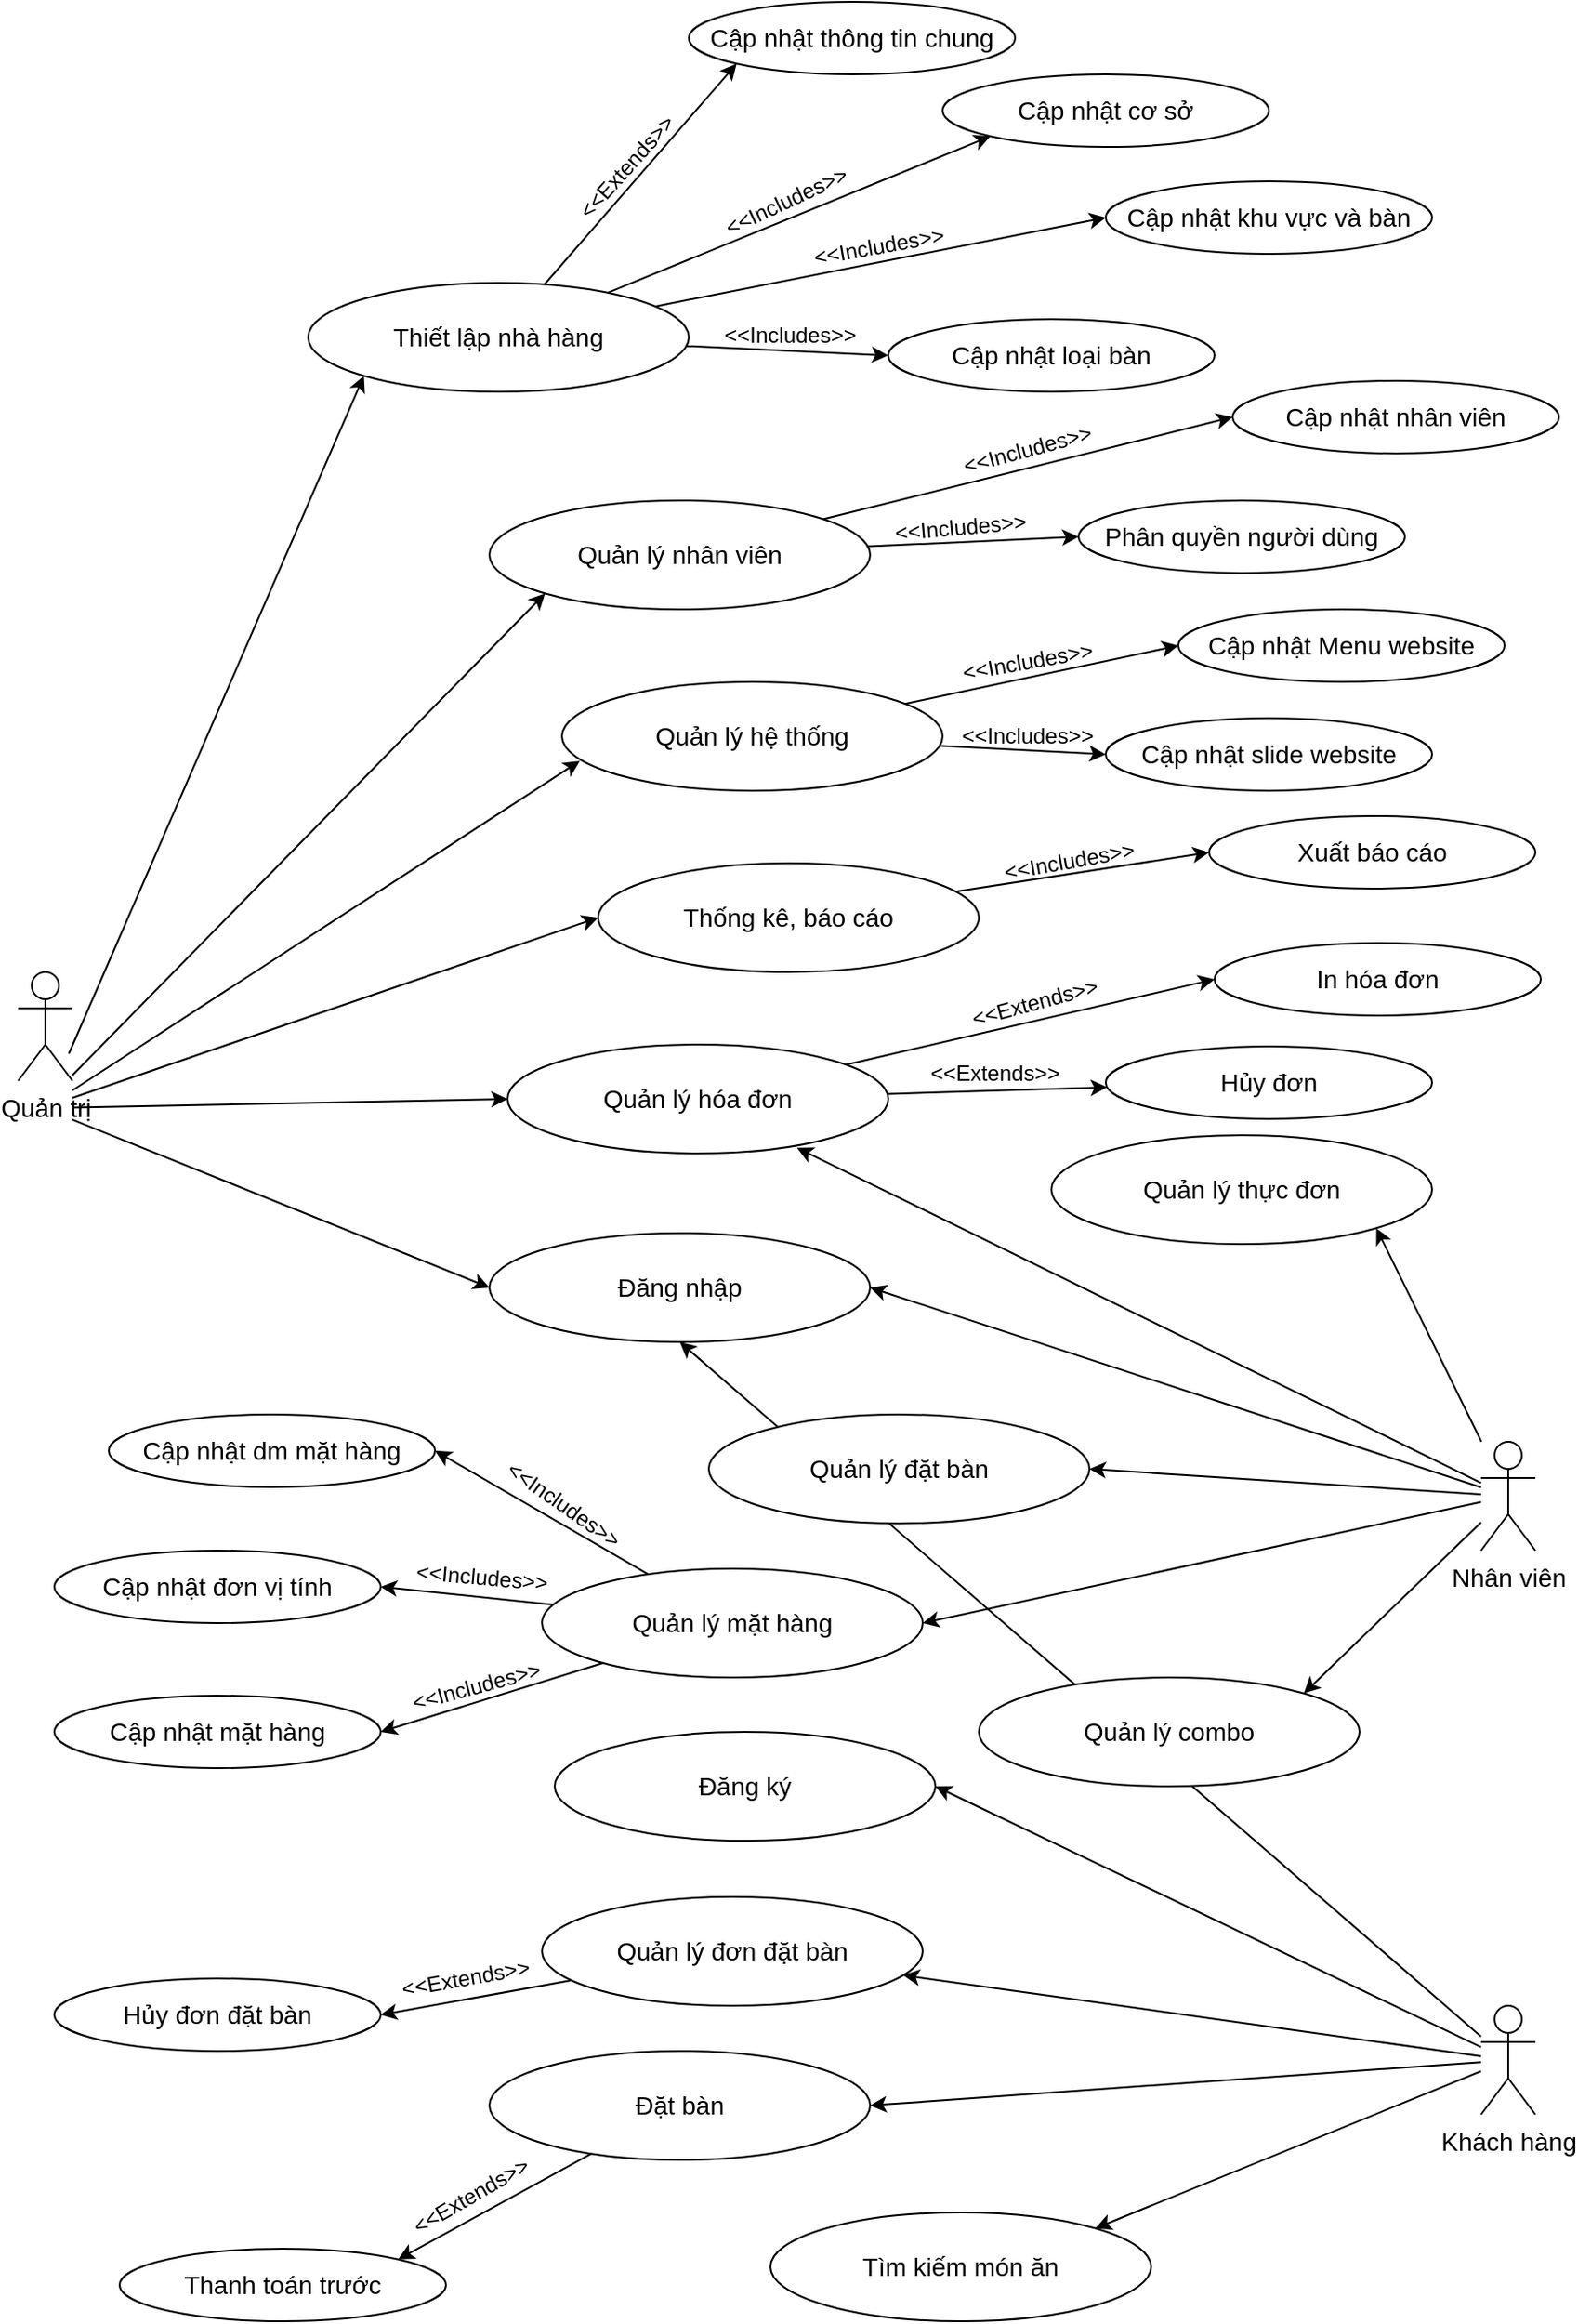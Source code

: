 <mxfile version="21.3.6" type="device">
  <diagram name="Trang-1" id="S5qEE1ozxj-i4MaadB1z">
    <mxGraphModel dx="1138" dy="588" grid="1" gridSize="10" guides="1" tooltips="1" connect="1" arrows="1" fold="1" page="1" pageScale="1" pageWidth="900" pageHeight="1300" math="0" shadow="0">
      <root>
        <mxCell id="0" />
        <mxCell id="1" parent="0" />
        <mxCell id="AF-HmIzR10IM6tgfzZtX-7" style="rounded=0;orthogonalLoop=1;jettySize=auto;html=1;entryX=0;entryY=0.5;entryDx=0;entryDy=0;fontSize=14;" parent="1" target="AF-HmIzR10IM6tgfzZtX-6" edge="1">
          <mxGeometry relative="1" as="geometry">
            <mxPoint x="50" y="637.429" as="sourcePoint" />
          </mxGeometry>
        </mxCell>
        <mxCell id="AF-HmIzR10IM6tgfzZtX-22" style="edgeStyle=none;rounded=0;orthogonalLoop=1;jettySize=auto;html=1;entryX=0;entryY=1;entryDx=0;entryDy=0;fontSize=14;" parent="1" target="AF-HmIzR10IM6tgfzZtX-10" edge="1">
          <mxGeometry relative="1" as="geometry">
            <mxPoint x="48.003" y="601" as="sourcePoint" />
          </mxGeometry>
        </mxCell>
        <mxCell id="AF-HmIzR10IM6tgfzZtX-26" style="edgeStyle=none;rounded=0;orthogonalLoop=1;jettySize=auto;html=1;entryX=0;entryY=1;entryDx=0;entryDy=0;fontSize=14;" parent="1" target="AF-HmIzR10IM6tgfzZtX-12" edge="1">
          <mxGeometry relative="1" as="geometry">
            <mxPoint x="50" y="612.882" as="sourcePoint" />
          </mxGeometry>
        </mxCell>
        <mxCell id="AF-HmIzR10IM6tgfzZtX-36" style="edgeStyle=none;rounded=0;orthogonalLoop=1;jettySize=auto;html=1;entryX=0.047;entryY=0.727;entryDx=0;entryDy=0;entryPerimeter=0;fontSize=14;" parent="1" target="AF-HmIzR10IM6tgfzZtX-11" edge="1">
          <mxGeometry relative="1" as="geometry">
            <mxPoint x="50" y="621.265" as="sourcePoint" />
          </mxGeometry>
        </mxCell>
        <mxCell id="AF-HmIzR10IM6tgfzZtX-39" style="edgeStyle=none;rounded=0;orthogonalLoop=1;jettySize=auto;html=1;entryX=0;entryY=0.5;entryDx=0;entryDy=0;fontSize=14;" parent="1" target="AF-HmIzR10IM6tgfzZtX-37" edge="1">
          <mxGeometry relative="1" as="geometry">
            <mxPoint x="50" y="625.344" as="sourcePoint" />
          </mxGeometry>
        </mxCell>
        <mxCell id="AF-HmIzR10IM6tgfzZtX-69" style="edgeStyle=none;rounded=0;orthogonalLoop=1;jettySize=auto;html=1;entryX=0;entryY=0.5;entryDx=0;entryDy=0;fontSize=14;" parent="1" target="AF-HmIzR10IM6tgfzZtX-65" edge="1">
          <mxGeometry relative="1" as="geometry">
            <mxPoint x="50" y="630.706" as="sourcePoint" />
          </mxGeometry>
        </mxCell>
        <mxCell id="AF-HmIzR10IM6tgfzZtX-1" value="Quản trị" style="shape=umlActor;verticalLabelPosition=bottom;verticalAlign=top;html=1;fontSize=14;" parent="1" vertex="1">
          <mxGeometry x="20" y="556" width="30" height="60" as="geometry" />
        </mxCell>
        <mxCell id="AF-HmIzR10IM6tgfzZtX-8" style="rounded=0;orthogonalLoop=1;jettySize=auto;html=1;entryX=1;entryY=0.5;entryDx=0;entryDy=0;fontSize=14;" parent="1" source="AF-HmIzR10IM6tgfzZtX-2" target="AF-HmIzR10IM6tgfzZtX-6" edge="1">
          <mxGeometry relative="1" as="geometry" />
        </mxCell>
        <mxCell id="AF-HmIzR10IM6tgfzZtX-47" style="edgeStyle=none;rounded=0;orthogonalLoop=1;jettySize=auto;html=1;entryX=1;entryY=0.5;entryDx=0;entryDy=0;fontSize=14;" parent="1" source="AF-HmIzR10IM6tgfzZtX-2" target="AF-HmIzR10IM6tgfzZtX-42" edge="1">
          <mxGeometry relative="1" as="geometry" />
        </mxCell>
        <mxCell id="AF-HmIzR10IM6tgfzZtX-55" style="edgeStyle=none;rounded=0;orthogonalLoop=1;jettySize=auto;html=1;entryX=1;entryY=0;entryDx=0;entryDy=0;fontSize=14;" parent="1" source="AF-HmIzR10IM6tgfzZtX-2" target="AF-HmIzR10IM6tgfzZtX-53" edge="1">
          <mxGeometry relative="1" as="geometry" />
        </mxCell>
        <mxCell id="AF-HmIzR10IM6tgfzZtX-64" style="edgeStyle=none;rounded=0;orthogonalLoop=1;jettySize=auto;html=1;entryX=1;entryY=0.5;entryDx=0;entryDy=0;fontSize=14;" parent="1" source="AF-HmIzR10IM6tgfzZtX-2" target="AF-HmIzR10IM6tgfzZtX-60" edge="1">
          <mxGeometry relative="1" as="geometry" />
        </mxCell>
        <mxCell id="AF-HmIzR10IM6tgfzZtX-68" style="edgeStyle=none;rounded=0;orthogonalLoop=1;jettySize=auto;html=1;entryX=0.76;entryY=0.948;entryDx=0;entryDy=0;fontSize=14;entryPerimeter=0;" parent="1" source="AF-HmIzR10IM6tgfzZtX-2" target="AF-HmIzR10IM6tgfzZtX-65" edge="1">
          <mxGeometry relative="1" as="geometry">
            <mxPoint x="469.581" y="653.598" as="targetPoint" />
          </mxGeometry>
        </mxCell>
        <mxCell id="AF-HmIzR10IM6tgfzZtX-71" style="edgeStyle=none;rounded=0;orthogonalLoop=1;jettySize=auto;html=1;entryX=1;entryY=1;entryDx=0;entryDy=0;fontSize=14;" parent="1" source="AF-HmIzR10IM6tgfzZtX-2" target="AF-HmIzR10IM6tgfzZtX-43" edge="1">
          <mxGeometry relative="1" as="geometry" />
        </mxCell>
        <mxCell id="AF-HmIzR10IM6tgfzZtX-2" value="Nhân viên" style="shape=umlActor;verticalLabelPosition=bottom;verticalAlign=top;html=1;fontSize=14;" parent="1" vertex="1">
          <mxGeometry x="827" y="815" width="30" height="60" as="geometry" />
        </mxCell>
        <mxCell id="AF-HmIzR10IM6tgfzZtX-74" style="edgeStyle=none;rounded=0;orthogonalLoop=1;jettySize=auto;html=1;entryX=1;entryY=0.5;entryDx=0;entryDy=0;fontSize=14;" parent="1" source="AF-HmIzR10IM6tgfzZtX-3" target="AF-HmIzR10IM6tgfzZtX-72" edge="1">
          <mxGeometry relative="1" as="geometry" />
        </mxCell>
        <mxCell id="AF-HmIzR10IM6tgfzZtX-78" style="edgeStyle=none;rounded=0;orthogonalLoop=1;jettySize=auto;html=1;entryX=1;entryY=0.5;entryDx=0;entryDy=0;fontSize=14;" parent="1" source="AF-HmIzR10IM6tgfzZtX-3" target="AF-HmIzR10IM6tgfzZtX-73" edge="1">
          <mxGeometry relative="1" as="geometry" />
        </mxCell>
        <mxCell id="AF-HmIzR10IM6tgfzZtX-80" style="edgeStyle=none;rounded=0;orthogonalLoop=1;jettySize=auto;html=1;entryX=1;entryY=0;entryDx=0;entryDy=0;fontSize=14;" parent="1" source="AF-HmIzR10IM6tgfzZtX-3" target="AF-HmIzR10IM6tgfzZtX-79" edge="1">
          <mxGeometry relative="1" as="geometry" />
        </mxCell>
        <mxCell id="JH56MXZsqnYbt68CLzrr-2" style="rounded=0;orthogonalLoop=1;jettySize=auto;html=1;" edge="1" parent="1" source="AF-HmIzR10IM6tgfzZtX-3" target="JH56MXZsqnYbt68CLzrr-1">
          <mxGeometry relative="1" as="geometry" />
        </mxCell>
        <mxCell id="JH56MXZsqnYbt68CLzrr-6" style="rounded=0;orthogonalLoop=1;jettySize=auto;html=1;entryX=0.5;entryY=1;entryDx=0;entryDy=0;" edge="1" parent="1" source="AF-HmIzR10IM6tgfzZtX-3" target="AF-HmIzR10IM6tgfzZtX-6">
          <mxGeometry relative="1" as="geometry" />
        </mxCell>
        <mxCell id="AF-HmIzR10IM6tgfzZtX-3" value="Khách hàng" style="shape=umlActor;verticalLabelPosition=bottom;verticalAlign=top;html=1;fontSize=14;" parent="1" vertex="1">
          <mxGeometry x="827" y="1126" width="30" height="60" as="geometry" />
        </mxCell>
        <mxCell id="AF-HmIzR10IM6tgfzZtX-6" value="Đăng nhập" style="ellipse;whiteSpace=wrap;html=1;fontSize=14;" parent="1" vertex="1">
          <mxGeometry x="280" y="700" width="210" height="60" as="geometry" />
        </mxCell>
        <mxCell id="AF-HmIzR10IM6tgfzZtX-18" style="rounded=0;orthogonalLoop=1;jettySize=auto;html=1;entryX=0;entryY=1;entryDx=0;entryDy=0;fontSize=14;" parent="1" source="AF-HmIzR10IM6tgfzZtX-10" target="AF-HmIzR10IM6tgfzZtX-13" edge="1">
          <mxGeometry relative="1" as="geometry">
            <mxPoint x="436.684" y="100.214" as="targetPoint" />
          </mxGeometry>
        </mxCell>
        <mxCell id="AF-HmIzR10IM6tgfzZtX-19" style="rounded=0;orthogonalLoop=1;jettySize=auto;html=1;entryX=0;entryY=1;entryDx=0;entryDy=0;fontSize=14;" parent="1" source="AF-HmIzR10IM6tgfzZtX-10" target="AF-HmIzR10IM6tgfzZtX-14" edge="1">
          <mxGeometry relative="1" as="geometry" />
        </mxCell>
        <mxCell id="AF-HmIzR10IM6tgfzZtX-20" style="edgeStyle=none;rounded=0;orthogonalLoop=1;jettySize=auto;html=1;entryX=0;entryY=0.5;entryDx=0;entryDy=0;fontSize=14;" parent="1" source="AF-HmIzR10IM6tgfzZtX-10" target="AF-HmIzR10IM6tgfzZtX-15" edge="1">
          <mxGeometry relative="1" as="geometry" />
        </mxCell>
        <mxCell id="AF-HmIzR10IM6tgfzZtX-21" style="edgeStyle=none;rounded=0;orthogonalLoop=1;jettySize=auto;html=1;entryX=0;entryY=0.5;entryDx=0;entryDy=0;fontSize=14;" parent="1" source="AF-HmIzR10IM6tgfzZtX-10" target="AF-HmIzR10IM6tgfzZtX-17" edge="1">
          <mxGeometry relative="1" as="geometry" />
        </mxCell>
        <mxCell id="AF-HmIzR10IM6tgfzZtX-10" value="Thiết lập nhà hàng" style="ellipse;whiteSpace=wrap;html=1;fontSize=14;" parent="1" vertex="1">
          <mxGeometry x="180" y="176" width="210" height="60" as="geometry" />
        </mxCell>
        <mxCell id="AF-HmIzR10IM6tgfzZtX-31" style="edgeStyle=none;rounded=0;orthogonalLoop=1;jettySize=auto;html=1;entryX=0;entryY=0.5;entryDx=0;entryDy=0;fontSize=14;" parent="1" source="AF-HmIzR10IM6tgfzZtX-11" target="AF-HmIzR10IM6tgfzZtX-29" edge="1">
          <mxGeometry relative="1" as="geometry" />
        </mxCell>
        <mxCell id="AF-HmIzR10IM6tgfzZtX-32" style="edgeStyle=none;rounded=0;orthogonalLoop=1;jettySize=auto;html=1;entryX=0;entryY=0.5;entryDx=0;entryDy=0;fontSize=14;" parent="1" source="AF-HmIzR10IM6tgfzZtX-11" target="AF-HmIzR10IM6tgfzZtX-30" edge="1">
          <mxGeometry relative="1" as="geometry" />
        </mxCell>
        <mxCell id="AF-HmIzR10IM6tgfzZtX-11" value="Quản lý hệ thống" style="ellipse;whiteSpace=wrap;html=1;fontSize=14;" parent="1" vertex="1">
          <mxGeometry x="320" y="396" width="210" height="60" as="geometry" />
        </mxCell>
        <mxCell id="AF-HmIzR10IM6tgfzZtX-27" style="edgeStyle=none;rounded=0;orthogonalLoop=1;jettySize=auto;html=1;entryX=0;entryY=0.5;entryDx=0;entryDy=0;fontSize=14;" parent="1" source="AF-HmIzR10IM6tgfzZtX-12" target="AF-HmIzR10IM6tgfzZtX-23" edge="1">
          <mxGeometry relative="1" as="geometry" />
        </mxCell>
        <mxCell id="AF-HmIzR10IM6tgfzZtX-28" style="edgeStyle=none;rounded=0;orthogonalLoop=1;jettySize=auto;html=1;entryX=0;entryY=0.5;entryDx=0;entryDy=0;fontSize=14;" parent="1" source="AF-HmIzR10IM6tgfzZtX-12" target="AF-HmIzR10IM6tgfzZtX-25" edge="1">
          <mxGeometry relative="1" as="geometry" />
        </mxCell>
        <mxCell id="AF-HmIzR10IM6tgfzZtX-12" value="Quản lý nhân viên" style="ellipse;whiteSpace=wrap;html=1;fontSize=14;" parent="1" vertex="1">
          <mxGeometry x="280" y="296" width="210" height="60" as="geometry" />
        </mxCell>
        <mxCell id="AF-HmIzR10IM6tgfzZtX-13" value="Cập nhật thông tin chung" style="ellipse;whiteSpace=wrap;html=1;fontSize=14;" parent="1" vertex="1">
          <mxGeometry x="390" y="21" width="180" height="40" as="geometry" />
        </mxCell>
        <mxCell id="AF-HmIzR10IM6tgfzZtX-14" value="Cập nhật cơ sở" style="ellipse;whiteSpace=wrap;html=1;fontSize=14;" parent="1" vertex="1">
          <mxGeometry x="530" y="61" width="180" height="40" as="geometry" />
        </mxCell>
        <mxCell id="AF-HmIzR10IM6tgfzZtX-15" value="Cập nhật khu vực và bàn" style="ellipse;whiteSpace=wrap;html=1;fontSize=14;" parent="1" vertex="1">
          <mxGeometry x="620" y="120" width="180" height="40" as="geometry" />
        </mxCell>
        <mxCell id="AF-HmIzR10IM6tgfzZtX-17" value="Cập nhật loại bàn" style="ellipse;whiteSpace=wrap;html=1;fontSize=14;" parent="1" vertex="1">
          <mxGeometry x="500" y="196" width="180" height="40" as="geometry" />
        </mxCell>
        <mxCell id="AF-HmIzR10IM6tgfzZtX-23" value="Cập nhật nhân viên" style="ellipse;whiteSpace=wrap;html=1;fontSize=14;" parent="1" vertex="1">
          <mxGeometry x="690" y="230" width="180" height="40" as="geometry" />
        </mxCell>
        <mxCell id="AF-HmIzR10IM6tgfzZtX-25" value="Phân quyền người dùng" style="ellipse;whiteSpace=wrap;html=1;fontSize=14;" parent="1" vertex="1">
          <mxGeometry x="605" y="296" width="180" height="40" as="geometry" />
        </mxCell>
        <mxCell id="AF-HmIzR10IM6tgfzZtX-29" value="Cập nhật Menu website" style="ellipse;whiteSpace=wrap;html=1;fontSize=14;" parent="1" vertex="1">
          <mxGeometry x="660" y="356" width="180" height="40" as="geometry" />
        </mxCell>
        <mxCell id="AF-HmIzR10IM6tgfzZtX-30" value="Cập nhật slide website" style="ellipse;whiteSpace=wrap;html=1;fontSize=14;" parent="1" vertex="1">
          <mxGeometry x="620" y="416" width="180" height="40" as="geometry" />
        </mxCell>
        <mxCell id="AF-HmIzR10IM6tgfzZtX-41" style="edgeStyle=none;rounded=0;orthogonalLoop=1;jettySize=auto;html=1;entryX=0;entryY=0.5;entryDx=0;entryDy=0;fontSize=14;" parent="1" source="AF-HmIzR10IM6tgfzZtX-37" target="AF-HmIzR10IM6tgfzZtX-40" edge="1">
          <mxGeometry relative="1" as="geometry" />
        </mxCell>
        <mxCell id="AF-HmIzR10IM6tgfzZtX-37" value="Thống kê, báo cáo" style="ellipse;whiteSpace=wrap;html=1;fontSize=14;" parent="1" vertex="1">
          <mxGeometry x="340" y="496" width="210" height="60" as="geometry" />
        </mxCell>
        <mxCell id="AF-HmIzR10IM6tgfzZtX-40" value="Xuất báo cáo" style="ellipse;whiteSpace=wrap;html=1;fontSize=14;" parent="1" vertex="1">
          <mxGeometry x="677" y="470" width="180" height="40" as="geometry" />
        </mxCell>
        <mxCell id="AF-HmIzR10IM6tgfzZtX-48" style="edgeStyle=none;rounded=0;orthogonalLoop=1;jettySize=auto;html=1;entryX=1;entryY=0.5;entryDx=0;entryDy=0;fontSize=14;" parent="1" source="AF-HmIzR10IM6tgfzZtX-42" target="AF-HmIzR10IM6tgfzZtX-44" edge="1">
          <mxGeometry relative="1" as="geometry" />
        </mxCell>
        <mxCell id="AF-HmIzR10IM6tgfzZtX-49" style="edgeStyle=none;rounded=0;orthogonalLoop=1;jettySize=auto;html=1;entryX=1;entryY=0.5;entryDx=0;entryDy=0;fontSize=14;" parent="1" source="AF-HmIzR10IM6tgfzZtX-42" target="AF-HmIzR10IM6tgfzZtX-46" edge="1">
          <mxGeometry relative="1" as="geometry" />
        </mxCell>
        <mxCell id="AF-HmIzR10IM6tgfzZtX-50" style="edgeStyle=none;rounded=0;orthogonalLoop=1;jettySize=auto;html=1;entryX=1;entryY=0.5;entryDx=0;entryDy=0;fontSize=14;" parent="1" source="AF-HmIzR10IM6tgfzZtX-42" target="AF-HmIzR10IM6tgfzZtX-45" edge="1">
          <mxGeometry relative="1" as="geometry" />
        </mxCell>
        <mxCell id="AF-HmIzR10IM6tgfzZtX-42" value="Quản lý mặt hàng" style="ellipse;whiteSpace=wrap;html=1;fontSize=14;" parent="1" vertex="1">
          <mxGeometry x="309" y="885" width="210" height="60" as="geometry" />
        </mxCell>
        <mxCell id="AF-HmIzR10IM6tgfzZtX-43" value="Quản lý thực đơn" style="ellipse;whiteSpace=wrap;html=1;fontSize=14;" parent="1" vertex="1">
          <mxGeometry x="590" y="646" width="210" height="60" as="geometry" />
        </mxCell>
        <mxCell id="AF-HmIzR10IM6tgfzZtX-44" value="Cập nhật dm mặt hàng" style="ellipse;whiteSpace=wrap;html=1;fontSize=14;" parent="1" vertex="1">
          <mxGeometry x="70" y="800" width="180" height="40" as="geometry" />
        </mxCell>
        <mxCell id="AF-HmIzR10IM6tgfzZtX-45" value="Cập nhật đơn vị tính" style="ellipse;whiteSpace=wrap;html=1;fontSize=14;" parent="1" vertex="1">
          <mxGeometry x="40" y="875" width="180" height="40" as="geometry" />
        </mxCell>
        <mxCell id="AF-HmIzR10IM6tgfzZtX-46" value="Cập nhật mặt hàng" style="ellipse;whiteSpace=wrap;html=1;fontSize=14;" parent="1" vertex="1">
          <mxGeometry x="40" y="955" width="180" height="40" as="geometry" />
        </mxCell>
        <mxCell id="AF-HmIzR10IM6tgfzZtX-53" value="Quản lý combo" style="ellipse;whiteSpace=wrap;html=1;fontSize=14;" parent="1" vertex="1">
          <mxGeometry x="550" y="945" width="210" height="60" as="geometry" />
        </mxCell>
        <mxCell id="AF-HmIzR10IM6tgfzZtX-60" value="Quản lý đặt bàn" style="ellipse;whiteSpace=wrap;html=1;fontSize=14;" parent="1" vertex="1">
          <mxGeometry x="401" y="800" width="210" height="60" as="geometry" />
        </mxCell>
        <mxCell id="AF-HmIzR10IM6tgfzZtX-70" style="edgeStyle=none;rounded=0;orthogonalLoop=1;jettySize=auto;html=1;entryX=0;entryY=0.5;entryDx=0;entryDy=0;fontSize=14;" parent="1" source="AF-HmIzR10IM6tgfzZtX-65" target="AF-HmIzR10IM6tgfzZtX-66" edge="1">
          <mxGeometry relative="1" as="geometry" />
        </mxCell>
        <mxCell id="CL8UPqSGpkxzdZZR_zWG-2" style="rounded=0;orthogonalLoop=1;jettySize=auto;html=1;" parent="1" source="AF-HmIzR10IM6tgfzZtX-65" target="CL8UPqSGpkxzdZZR_zWG-1" edge="1">
          <mxGeometry relative="1" as="geometry" />
        </mxCell>
        <mxCell id="AF-HmIzR10IM6tgfzZtX-65" value="Quản lý hóa đơn" style="ellipse;whiteSpace=wrap;html=1;fontSize=14;" parent="1" vertex="1">
          <mxGeometry x="290" y="596" width="210" height="60" as="geometry" />
        </mxCell>
        <mxCell id="AF-HmIzR10IM6tgfzZtX-66" value="In hóa đơn" style="ellipse;whiteSpace=wrap;html=1;fontSize=14;" parent="1" vertex="1">
          <mxGeometry x="680" y="540" width="180" height="40" as="geometry" />
        </mxCell>
        <mxCell id="AF-HmIzR10IM6tgfzZtX-77" style="edgeStyle=none;rounded=0;orthogonalLoop=1;jettySize=auto;html=1;entryX=1;entryY=0;entryDx=0;entryDy=0;fontSize=14;" parent="1" source="AF-HmIzR10IM6tgfzZtX-72" target="AF-HmIzR10IM6tgfzZtX-75" edge="1">
          <mxGeometry relative="1" as="geometry" />
        </mxCell>
        <mxCell id="AF-HmIzR10IM6tgfzZtX-72" value="Đặt bàn" style="ellipse;whiteSpace=wrap;html=1;fontSize=14;" parent="1" vertex="1">
          <mxGeometry x="280" y="1151" width="210" height="60" as="geometry" />
        </mxCell>
        <mxCell id="AF-HmIzR10IM6tgfzZtX-73" value="Đăng ký" style="ellipse;whiteSpace=wrap;html=1;fontSize=14;" parent="1" vertex="1">
          <mxGeometry x="316" y="975" width="210" height="60" as="geometry" />
        </mxCell>
        <mxCell id="AF-HmIzR10IM6tgfzZtX-75" value="Thanh toán trước" style="ellipse;whiteSpace=wrap;html=1;fontSize=14;" parent="1" vertex="1">
          <mxGeometry x="76" y="1260" width="180" height="40" as="geometry" />
        </mxCell>
        <mxCell id="AF-HmIzR10IM6tgfzZtX-79" value="Tìm kiếm món ăn" style="ellipse;whiteSpace=wrap;html=1;fontSize=14;" parent="1" vertex="1">
          <mxGeometry x="435" y="1240" width="210" height="60" as="geometry" />
        </mxCell>
        <mxCell id="AF-HmIzR10IM6tgfzZtX-82" style="edgeStyle=none;rounded=0;orthogonalLoop=1;jettySize=auto;html=1;exitX=0.5;exitY=1;exitDx=0;exitDy=0;fontSize=14;" parent="1" source="AF-HmIzR10IM6tgfzZtX-14" target="AF-HmIzR10IM6tgfzZtX-14" edge="1">
          <mxGeometry relative="1" as="geometry" />
        </mxCell>
        <mxCell id="CL8UPqSGpkxzdZZR_zWG-1" value="Hủy đơn" style="ellipse;whiteSpace=wrap;html=1;fontSize=14;" parent="1" vertex="1">
          <mxGeometry x="620" y="597" width="180" height="40" as="geometry" />
        </mxCell>
        <mxCell id="CL8UPqSGpkxzdZZR_zWG-4" value="&amp;lt;&amp;lt;Extends&amp;gt;&amp;gt;" style="text;html=1;strokeColor=none;fillColor=none;align=center;verticalAlign=middle;whiteSpace=wrap;rounded=0;rotation=-48;" parent="1" vertex="1">
          <mxGeometry x="326" y="97" width="60" height="30" as="geometry" />
        </mxCell>
        <mxCell id="CL8UPqSGpkxzdZZR_zWG-5" value="&amp;lt;&amp;lt;Includes&amp;gt;&amp;gt;" style="text;html=1;strokeColor=none;fillColor=none;align=center;verticalAlign=middle;whiteSpace=wrap;rounded=0;rotation=-25;" parent="1" vertex="1">
          <mxGeometry x="414" y="116" width="60" height="30" as="geometry" />
        </mxCell>
        <mxCell id="CL8UPqSGpkxzdZZR_zWG-6" value="&amp;lt;&amp;lt;Includes&amp;gt;&amp;gt;" style="text;html=1;strokeColor=none;fillColor=none;align=center;verticalAlign=middle;whiteSpace=wrap;rounded=0;rotation=-10;" parent="1" vertex="1">
          <mxGeometry x="465" y="141" width="60" height="30" as="geometry" />
        </mxCell>
        <mxCell id="CL8UPqSGpkxzdZZR_zWG-7" value="&amp;lt;&amp;lt;Includes&amp;gt;&amp;gt;" style="text;html=1;strokeColor=none;fillColor=none;align=center;verticalAlign=middle;whiteSpace=wrap;rounded=0;rotation=0;" parent="1" vertex="1">
          <mxGeometry x="416" y="190" width="60" height="30" as="geometry" />
        </mxCell>
        <mxCell id="CL8UPqSGpkxzdZZR_zWG-8" value="&amp;lt;&amp;lt;Includes&amp;gt;&amp;gt;" style="text;html=1;strokeColor=none;fillColor=none;align=center;verticalAlign=middle;whiteSpace=wrap;rounded=0;rotation=-5;" parent="1" vertex="1">
          <mxGeometry x="510" y="296" width="60" height="30" as="geometry" />
        </mxCell>
        <mxCell id="CL8UPqSGpkxzdZZR_zWG-9" value="&amp;lt;&amp;lt;Includes&amp;gt;&amp;gt;" style="text;html=1;strokeColor=none;fillColor=none;align=center;verticalAlign=middle;whiteSpace=wrap;rounded=0;rotation=-15;" parent="1" vertex="1">
          <mxGeometry x="547" y="253" width="60" height="30" as="geometry" />
        </mxCell>
        <mxCell id="CL8UPqSGpkxzdZZR_zWG-10" value="&amp;lt;&amp;lt;Includes&amp;gt;&amp;gt;" style="text;html=1;strokeColor=none;fillColor=none;align=center;verticalAlign=middle;whiteSpace=wrap;rounded=0;rotation=-10;" parent="1" vertex="1">
          <mxGeometry x="547" y="370" width="60" height="30" as="geometry" />
        </mxCell>
        <mxCell id="CL8UPqSGpkxzdZZR_zWG-11" value="&amp;lt;&amp;lt;Includes&amp;gt;&amp;gt;" style="text;html=1;strokeColor=none;fillColor=none;align=center;verticalAlign=middle;whiteSpace=wrap;rounded=0;rotation=0;" parent="1" vertex="1">
          <mxGeometry x="547" y="411" width="60" height="30" as="geometry" />
        </mxCell>
        <mxCell id="CL8UPqSGpkxzdZZR_zWG-12" value="&amp;lt;&amp;lt;Includes&amp;gt;&amp;gt;" style="text;html=1;strokeColor=none;fillColor=none;align=center;verticalAlign=middle;whiteSpace=wrap;rounded=0;rotation=-10;" parent="1" vertex="1">
          <mxGeometry x="570" y="480" width="60" height="30" as="geometry" />
        </mxCell>
        <mxCell id="CL8UPqSGpkxzdZZR_zWG-14" value="&amp;lt;&amp;lt;Extends&amp;gt;&amp;gt;" style="text;html=1;strokeColor=none;fillColor=none;align=center;verticalAlign=middle;whiteSpace=wrap;rounded=0;rotation=-15;" parent="1" vertex="1">
          <mxGeometry x="551" y="558" width="60" height="30" as="geometry" />
        </mxCell>
        <mxCell id="CL8UPqSGpkxzdZZR_zWG-17" value="&amp;lt;&amp;lt;Extends&amp;gt;&amp;gt;" style="text;html=1;strokeColor=none;fillColor=none;align=center;verticalAlign=middle;whiteSpace=wrap;rounded=0;rotation=0;" parent="1" vertex="1">
          <mxGeometry x="529" y="597" width="60" height="30" as="geometry" />
        </mxCell>
        <mxCell id="CL8UPqSGpkxzdZZR_zWG-18" value="&amp;lt;&amp;lt;Extends&amp;gt;&amp;gt;" style="text;html=1;strokeColor=none;fillColor=none;align=center;verticalAlign=middle;whiteSpace=wrap;rounded=0;rotation=-30;" parent="1" vertex="1">
          <mxGeometry x="240" y="1216" width="60" height="30" as="geometry" />
        </mxCell>
        <mxCell id="CL8UPqSGpkxzdZZR_zWG-20" value="&amp;lt;&amp;lt;Includes&amp;gt;&amp;gt;" style="text;html=1;strokeColor=none;fillColor=none;align=center;verticalAlign=middle;whiteSpace=wrap;rounded=0;rotation=35;" parent="1" vertex="1">
          <mxGeometry x="291" y="835" width="60" height="30" as="geometry" />
        </mxCell>
        <mxCell id="CL8UPqSGpkxzdZZR_zWG-22" value="&amp;lt;&amp;lt;Includes&amp;gt;&amp;gt;" style="text;html=1;strokeColor=none;fillColor=none;align=center;verticalAlign=middle;whiteSpace=wrap;rounded=0;rotation=5;" parent="1" vertex="1">
          <mxGeometry x="246" y="875" width="60" height="30" as="geometry" />
        </mxCell>
        <mxCell id="CL8UPqSGpkxzdZZR_zWG-23" value="&amp;lt;&amp;lt;Includes&amp;gt;&amp;gt;" style="text;html=1;strokeColor=none;fillColor=none;align=center;verticalAlign=middle;whiteSpace=wrap;rounded=0;rotation=-15;" parent="1" vertex="1">
          <mxGeometry x="243" y="935" width="60" height="30" as="geometry" />
        </mxCell>
        <mxCell id="JH56MXZsqnYbt68CLzrr-4" style="rounded=0;orthogonalLoop=1;jettySize=auto;html=1;entryX=1;entryY=0.5;entryDx=0;entryDy=0;" edge="1" parent="1" source="JH56MXZsqnYbt68CLzrr-1" target="JH56MXZsqnYbt68CLzrr-3">
          <mxGeometry relative="1" as="geometry" />
        </mxCell>
        <mxCell id="JH56MXZsqnYbt68CLzrr-1" value="Quản lý đơn đặt bàn" style="ellipse;whiteSpace=wrap;html=1;fontSize=14;" vertex="1" parent="1">
          <mxGeometry x="309" y="1066" width="210" height="60" as="geometry" />
        </mxCell>
        <mxCell id="JH56MXZsqnYbt68CLzrr-3" value="Hủy đơn đặt bàn" style="ellipse;whiteSpace=wrap;html=1;fontSize=14;" vertex="1" parent="1">
          <mxGeometry x="40" y="1111" width="180" height="40" as="geometry" />
        </mxCell>
        <mxCell id="JH56MXZsqnYbt68CLzrr-5" value="&amp;lt;&amp;lt;Extends&amp;gt;&amp;gt;" style="text;html=1;strokeColor=none;fillColor=none;align=center;verticalAlign=middle;whiteSpace=wrap;rounded=0;rotation=-10;" vertex="1" parent="1">
          <mxGeometry x="237" y="1096" width="60" height="30" as="geometry" />
        </mxCell>
      </root>
    </mxGraphModel>
  </diagram>
</mxfile>

